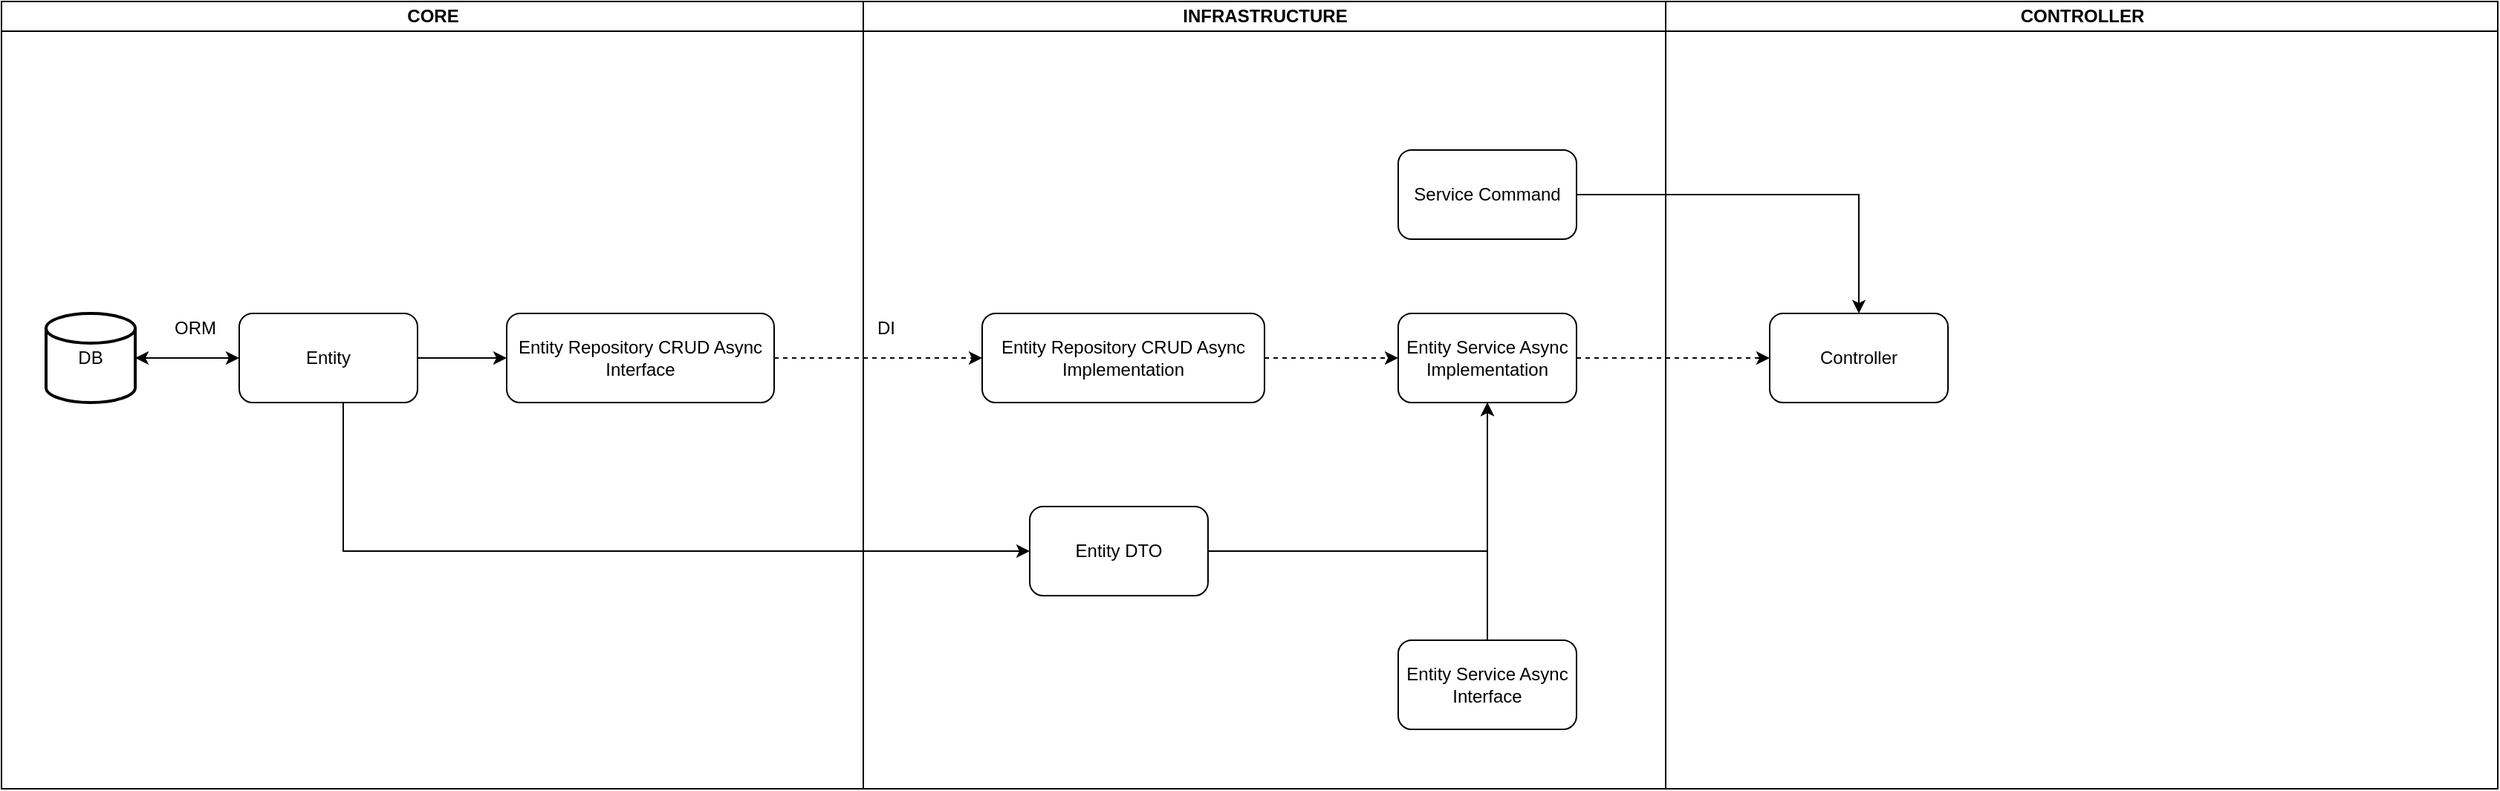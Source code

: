 <mxfile version="12.6.2" type="github">
  <diagram id="BV3MV8VP6gqLsG8-1HHs" name="Page-1">
    <mxGraphModel dx="2062" dy="1123" grid="1" gridSize="10" guides="1" tooltips="1" connect="1" arrows="1" fold="1" page="1" pageScale="1" pageWidth="1654" pageHeight="1169" math="0" shadow="0">
      <root>
        <mxCell id="0"/>
        <mxCell id="1" parent="0"/>
        <mxCell id="uDYGBRyxBxEITGgGv881-13" value="DB" style="strokeWidth=2;html=1;shape=mxgraph.flowchart.database;whiteSpace=wrap;" parent="1" vertex="1">
          <mxGeometry x="110" y="320" width="60" height="60" as="geometry"/>
        </mxCell>
        <mxCell id="uDYGBRyxBxEITGgGv881-15" style="edgeStyle=orthogonalEdgeStyle;rounded=0;orthogonalLoop=1;jettySize=auto;html=1;startArrow=classic;startFill=1;" parent="1" source="uDYGBRyxBxEITGgGv881-14" target="uDYGBRyxBxEITGgGv881-13" edge="1">
          <mxGeometry relative="1" as="geometry">
            <Array as="points">
              <mxPoint x="230" y="350"/>
              <mxPoint x="230" y="350"/>
            </Array>
          </mxGeometry>
        </mxCell>
        <mxCell id="uDYGBRyxBxEITGgGv881-23" style="edgeStyle=orthogonalEdgeStyle;rounded=0;orthogonalLoop=1;jettySize=auto;html=1;entryX=0;entryY=0.5;entryDx=0;entryDy=0;startArrow=none;startFill=0;" parent="1" source="uDYGBRyxBxEITGgGv881-14" target="uDYGBRyxBxEITGgGv881-22" edge="1">
          <mxGeometry relative="1" as="geometry">
            <Array as="points">
              <mxPoint x="310" y="480"/>
              <mxPoint x="660" y="480"/>
            </Array>
          </mxGeometry>
        </mxCell>
        <mxCell id="ES05GeSk9y5EgzfFQrF7-5" style="edgeStyle=orthogonalEdgeStyle;rounded=0;orthogonalLoop=1;jettySize=auto;html=1;" edge="1" parent="1" source="uDYGBRyxBxEITGgGv881-22" target="13FU25K1igkGfZfCPH0O-8">
          <mxGeometry relative="1" as="geometry"/>
        </mxCell>
        <mxCell id="uDYGBRyxBxEITGgGv881-22" value="Entity DTO" style="rounded=1;whiteSpace=wrap;html=1;" parent="1" vertex="1">
          <mxGeometry x="772" y="450" width="120" height="60" as="geometry"/>
        </mxCell>
        <mxCell id="13FU25K1igkGfZfCPH0O-6" value="" style="group" parent="1" vertex="1" connectable="0">
          <mxGeometry x="80" y="110" width="1120" height="530" as="geometry"/>
        </mxCell>
        <mxCell id="13FU25K1igkGfZfCPH0O-4" value="CORE" style="swimlane;html=1;startSize=20;horizontal=1;containerType=tree;fillColor=none;" parent="13FU25K1igkGfZfCPH0O-6" vertex="1">
          <mxGeometry width="580" height="530" as="geometry"/>
        </mxCell>
        <mxCell id="uDYGBRyxBxEITGgGv881-17" value="Entity Repository CRUD Async Interface" style="rounded=1;whiteSpace=wrap;html=1;" parent="13FU25K1igkGfZfCPH0O-4" vertex="1">
          <mxGeometry x="340" y="210" width="180" height="60" as="geometry"/>
        </mxCell>
        <mxCell id="uDYGBRyxBxEITGgGv881-14" value="Entity" style="rounded=1;whiteSpace=wrap;html=1;" parent="13FU25K1igkGfZfCPH0O-4" vertex="1">
          <mxGeometry x="160" y="210" width="120" height="60" as="geometry"/>
        </mxCell>
        <mxCell id="uDYGBRyxBxEITGgGv881-18" style="edgeStyle=orthogonalEdgeStyle;rounded=0;orthogonalLoop=1;jettySize=auto;html=1;startArrow=none;startFill=0;" parent="13FU25K1igkGfZfCPH0O-4" source="uDYGBRyxBxEITGgGv881-14" target="uDYGBRyxBxEITGgGv881-17" edge="1">
          <mxGeometry relative="1" as="geometry"/>
        </mxCell>
        <mxCell id="uDYGBRyxBxEITGgGv881-19" value="ORM" style="text;html=1;align=center;verticalAlign=middle;resizable=0;points=[];autosize=1;" parent="13FU25K1igkGfZfCPH0O-4" vertex="1">
          <mxGeometry x="110" y="210" width="40" height="20" as="geometry"/>
        </mxCell>
        <mxCell id="13FU25K1igkGfZfCPH0O-5" value="INFRASTRUCTURE" style="swimlane;html=1;startSize=20;horizontal=1;containerType=tree;fillColor=none;" parent="13FU25K1igkGfZfCPH0O-6" vertex="1">
          <mxGeometry x="580" width="540" height="530" as="geometry"/>
        </mxCell>
        <mxCell id="13FU25K1igkGfZfCPH0O-10" style="edgeStyle=orthogonalEdgeStyle;rounded=0;orthogonalLoop=1;jettySize=auto;html=1;entryX=0;entryY=0.5;entryDx=0;entryDy=0;startArrow=none;startFill=0;dashed=1;" parent="13FU25K1igkGfZfCPH0O-5" source="uDYGBRyxBxEITGgGv881-21" target="13FU25K1igkGfZfCPH0O-8" edge="1">
          <mxGeometry relative="1" as="geometry"/>
        </mxCell>
        <mxCell id="uDYGBRyxBxEITGgGv881-21" value="Entity Repository CRUD Async Implementation" style="rounded=1;whiteSpace=wrap;html=1;" parent="13FU25K1igkGfZfCPH0O-5" vertex="1">
          <mxGeometry x="80" y="210" width="190" height="60" as="geometry"/>
        </mxCell>
        <mxCell id="13FU25K1igkGfZfCPH0O-2" value="DI" style="text;html=1;align=center;verticalAlign=middle;resizable=0;points=[];autosize=1;" parent="13FU25K1igkGfZfCPH0O-5" vertex="1">
          <mxGeometry y="210" width="30" height="20" as="geometry"/>
        </mxCell>
        <mxCell id="13FU25K1igkGfZfCPH0O-9" style="edgeStyle=orthogonalEdgeStyle;rounded=0;orthogonalLoop=1;jettySize=auto;html=1;entryX=0.5;entryY=1;entryDx=0;entryDy=0;startArrow=none;startFill=0;" parent="13FU25K1igkGfZfCPH0O-5" source="13FU25K1igkGfZfCPH0O-7" target="13FU25K1igkGfZfCPH0O-8" edge="1">
          <mxGeometry relative="1" as="geometry"/>
        </mxCell>
        <mxCell id="13FU25K1igkGfZfCPH0O-7" value="Entity Service Async Interface" style="rounded=1;whiteSpace=wrap;html=1;fillColor=none;" parent="13FU25K1igkGfZfCPH0O-5" vertex="1">
          <mxGeometry x="360" y="430" width="120" height="60" as="geometry"/>
        </mxCell>
        <mxCell id="13FU25K1igkGfZfCPH0O-8" value="Entity Service Async Implementation" style="rounded=1;whiteSpace=wrap;html=1;fillColor=none;" parent="13FU25K1igkGfZfCPH0O-5" vertex="1">
          <mxGeometry x="360" y="210" width="120" height="60" as="geometry"/>
        </mxCell>
        <mxCell id="ES05GeSk9y5EgzfFQrF7-1" value="Service Command" style="rounded=1;whiteSpace=wrap;html=1;" vertex="1" parent="13FU25K1igkGfZfCPH0O-5">
          <mxGeometry x="360" y="100" width="120" height="60" as="geometry"/>
        </mxCell>
        <mxCell id="13FU25K1igkGfZfCPH0O-1" style="edgeStyle=orthogonalEdgeStyle;rounded=0;orthogonalLoop=1;jettySize=auto;html=1;startArrow=none;startFill=0;dashed=1;" parent="13FU25K1igkGfZfCPH0O-6" source="uDYGBRyxBxEITGgGv881-17" target="uDYGBRyxBxEITGgGv881-21" edge="1">
          <mxGeometry relative="1" as="geometry"/>
        </mxCell>
        <mxCell id="13FU25K1igkGfZfCPH0O-11" value="CONTROLLER" style="swimlane;html=1;startSize=20;horizontal=1;containerType=tree;fillColor=none;" parent="1" vertex="1">
          <mxGeometry x="1200" y="110" width="560" height="530" as="geometry"/>
        </mxCell>
        <mxCell id="ES05GeSk9y5EgzfFQrF7-2" value="Controller" style="rounded=1;whiteSpace=wrap;html=1;" vertex="1" parent="13FU25K1igkGfZfCPH0O-11">
          <mxGeometry x="70" y="210" width="120" height="60" as="geometry"/>
        </mxCell>
        <mxCell id="ES05GeSk9y5EgzfFQrF7-3" style="edgeStyle=orthogonalEdgeStyle;rounded=0;orthogonalLoop=1;jettySize=auto;html=1;entryX=0.5;entryY=0;entryDx=0;entryDy=0;" edge="1" parent="1" source="ES05GeSk9y5EgzfFQrF7-1" target="ES05GeSk9y5EgzfFQrF7-2">
          <mxGeometry relative="1" as="geometry"/>
        </mxCell>
        <mxCell id="ES05GeSk9y5EgzfFQrF7-4" style="edgeStyle=orthogonalEdgeStyle;rounded=0;orthogonalLoop=1;jettySize=auto;html=1;dashed=1;" edge="1" parent="1" source="13FU25K1igkGfZfCPH0O-8" target="ES05GeSk9y5EgzfFQrF7-2">
          <mxGeometry relative="1" as="geometry"/>
        </mxCell>
      </root>
    </mxGraphModel>
  </diagram>
</mxfile>
